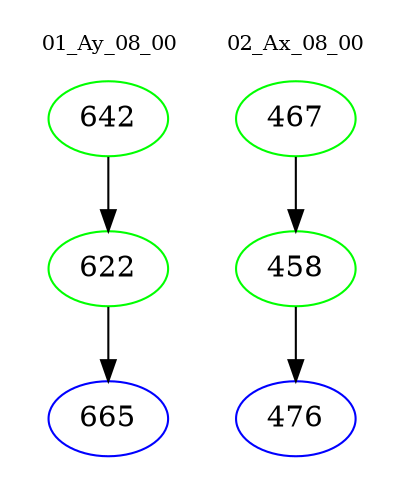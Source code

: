 digraph{
subgraph cluster_0 {
color = white
label = "01_Ay_08_00";
fontsize=10;
T0_642 [label="642", color="green"]
T0_642 -> T0_622 [color="black"]
T0_622 [label="622", color="green"]
T0_622 -> T0_665 [color="black"]
T0_665 [label="665", color="blue"]
}
subgraph cluster_1 {
color = white
label = "02_Ax_08_00";
fontsize=10;
T1_467 [label="467", color="green"]
T1_467 -> T1_458 [color="black"]
T1_458 [label="458", color="green"]
T1_458 -> T1_476 [color="black"]
T1_476 [label="476", color="blue"]
}
}
